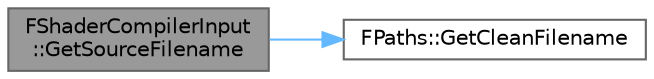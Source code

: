 digraph "FShaderCompilerInput::GetSourceFilename"
{
 // INTERACTIVE_SVG=YES
 // LATEX_PDF_SIZE
  bgcolor="transparent";
  edge [fontname=Helvetica,fontsize=10,labelfontname=Helvetica,labelfontsize=10];
  node [fontname=Helvetica,fontsize=10,shape=box,height=0.2,width=0.4];
  rankdir="LR";
  Node1 [id="Node000001",label="FShaderCompilerInput\l::GetSourceFilename",height=0.2,width=0.4,color="gray40", fillcolor="grey60", style="filled", fontcolor="black",tooltip=" "];
  Node1 -> Node2 [id="edge1_Node000001_Node000002",color="steelblue1",style="solid",tooltip=" "];
  Node2 [id="Node000002",label="FPaths::GetCleanFilename",height=0.2,width=0.4,color="grey40", fillcolor="white", style="filled",URL="$df/d4c/classFPaths.html#a8fbbbb7734e6858ca0cca51f8a2198a1",tooltip=" "];
}
